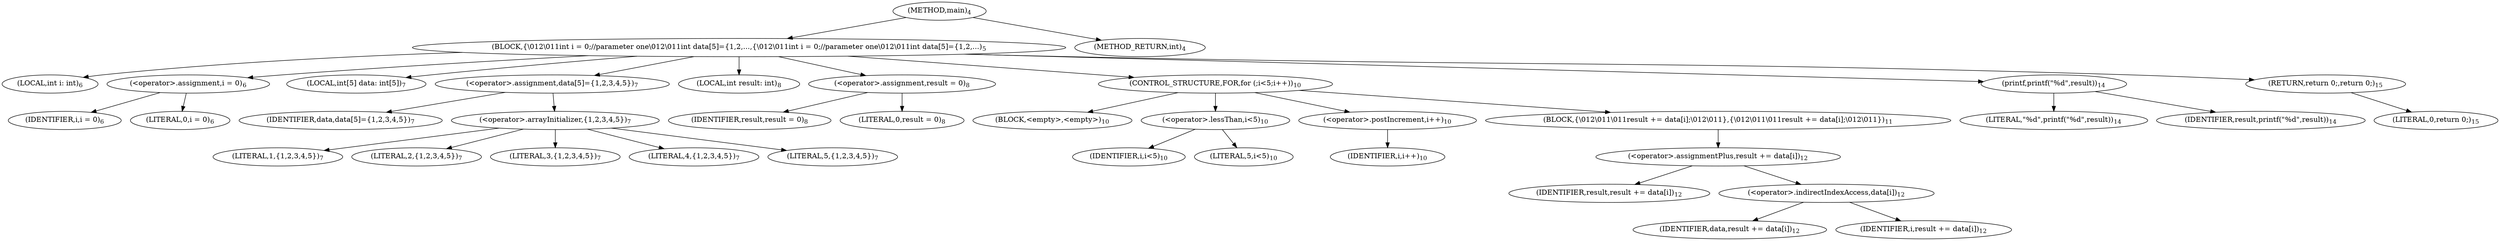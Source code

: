 digraph "main" {  
"9" [label = <(METHOD,main)<SUB>4</SUB>> ]
"10" [label = <(BLOCK,{\012\011int i = 0;//parameter one\012\011int data[5]={1,2,...,{\012\011int i = 0;//parameter one\012\011int data[5]={1,2,...)<SUB>5</SUB>> ]
"11" [label = <(LOCAL,int i: int)<SUB>6</SUB>> ]
"12" [label = <(&lt;operator&gt;.assignment,i = 0)<SUB>6</SUB>> ]
"13" [label = <(IDENTIFIER,i,i = 0)<SUB>6</SUB>> ]
"14" [label = <(LITERAL,0,i = 0)<SUB>6</SUB>> ]
"15" [label = <(LOCAL,int[5] data: int[5])<SUB>7</SUB>> ]
"16" [label = <(&lt;operator&gt;.assignment,data[5]={1,2,3,4,5})<SUB>7</SUB>> ]
"17" [label = <(IDENTIFIER,data,data[5]={1,2,3,4,5})<SUB>7</SUB>> ]
"18" [label = <(&lt;operator&gt;.arrayInitializer,{1,2,3,4,5})<SUB>7</SUB>> ]
"19" [label = <(LITERAL,1,{1,2,3,4,5})<SUB>7</SUB>> ]
"20" [label = <(LITERAL,2,{1,2,3,4,5})<SUB>7</SUB>> ]
"21" [label = <(LITERAL,3,{1,2,3,4,5})<SUB>7</SUB>> ]
"22" [label = <(LITERAL,4,{1,2,3,4,5})<SUB>7</SUB>> ]
"23" [label = <(LITERAL,5,{1,2,3,4,5})<SUB>7</SUB>> ]
"24" [label = <(LOCAL,int result: int)<SUB>8</SUB>> ]
"25" [label = <(&lt;operator&gt;.assignment,result = 0)<SUB>8</SUB>> ]
"26" [label = <(IDENTIFIER,result,result = 0)<SUB>8</SUB>> ]
"27" [label = <(LITERAL,0,result = 0)<SUB>8</SUB>> ]
"28" [label = <(CONTROL_STRUCTURE,FOR,for (;i&lt;5;i++))<SUB>10</SUB>> ]
"29" [label = <(BLOCK,&lt;empty&gt;,&lt;empty&gt;)<SUB>10</SUB>> ]
"30" [label = <(&lt;operator&gt;.lessThan,i&lt;5)<SUB>10</SUB>> ]
"31" [label = <(IDENTIFIER,i,i&lt;5)<SUB>10</SUB>> ]
"32" [label = <(LITERAL,5,i&lt;5)<SUB>10</SUB>> ]
"33" [label = <(&lt;operator&gt;.postIncrement,i++)<SUB>10</SUB>> ]
"34" [label = <(IDENTIFIER,i,i++)<SUB>10</SUB>> ]
"35" [label = <(BLOCK,{\012\011\011result += data[i];\012\011},{\012\011\011result += data[i];\012\011})<SUB>11</SUB>> ]
"36" [label = <(&lt;operator&gt;.assignmentPlus,result += data[i])<SUB>12</SUB>> ]
"37" [label = <(IDENTIFIER,result,result += data[i])<SUB>12</SUB>> ]
"38" [label = <(&lt;operator&gt;.indirectIndexAccess,data[i])<SUB>12</SUB>> ]
"39" [label = <(IDENTIFIER,data,result += data[i])<SUB>12</SUB>> ]
"40" [label = <(IDENTIFIER,i,result += data[i])<SUB>12</SUB>> ]
"41" [label = <(printf,printf(&quot;%d&quot;,result))<SUB>14</SUB>> ]
"42" [label = <(LITERAL,&quot;%d&quot;,printf(&quot;%d&quot;,result))<SUB>14</SUB>> ]
"43" [label = <(IDENTIFIER,result,printf(&quot;%d&quot;,result))<SUB>14</SUB>> ]
"44" [label = <(RETURN,return 0;,return 0;)<SUB>15</SUB>> ]
"45" [label = <(LITERAL,0,return 0;)<SUB>15</SUB>> ]
"46" [label = <(METHOD_RETURN,int)<SUB>4</SUB>> ]
  "9" -> "10" 
  "9" -> "46" 
  "10" -> "11" 
  "10" -> "12" 
  "10" -> "15" 
  "10" -> "16" 
  "10" -> "24" 
  "10" -> "25" 
  "10" -> "28" 
  "10" -> "41" 
  "10" -> "44" 
  "12" -> "13" 
  "12" -> "14" 
  "16" -> "17" 
  "16" -> "18" 
  "18" -> "19" 
  "18" -> "20" 
  "18" -> "21" 
  "18" -> "22" 
  "18" -> "23" 
  "25" -> "26" 
  "25" -> "27" 
  "28" -> "29" 
  "28" -> "30" 
  "28" -> "33" 
  "28" -> "35" 
  "30" -> "31" 
  "30" -> "32" 
  "33" -> "34" 
  "35" -> "36" 
  "36" -> "37" 
  "36" -> "38" 
  "38" -> "39" 
  "38" -> "40" 
  "41" -> "42" 
  "41" -> "43" 
  "44" -> "45" 
}
